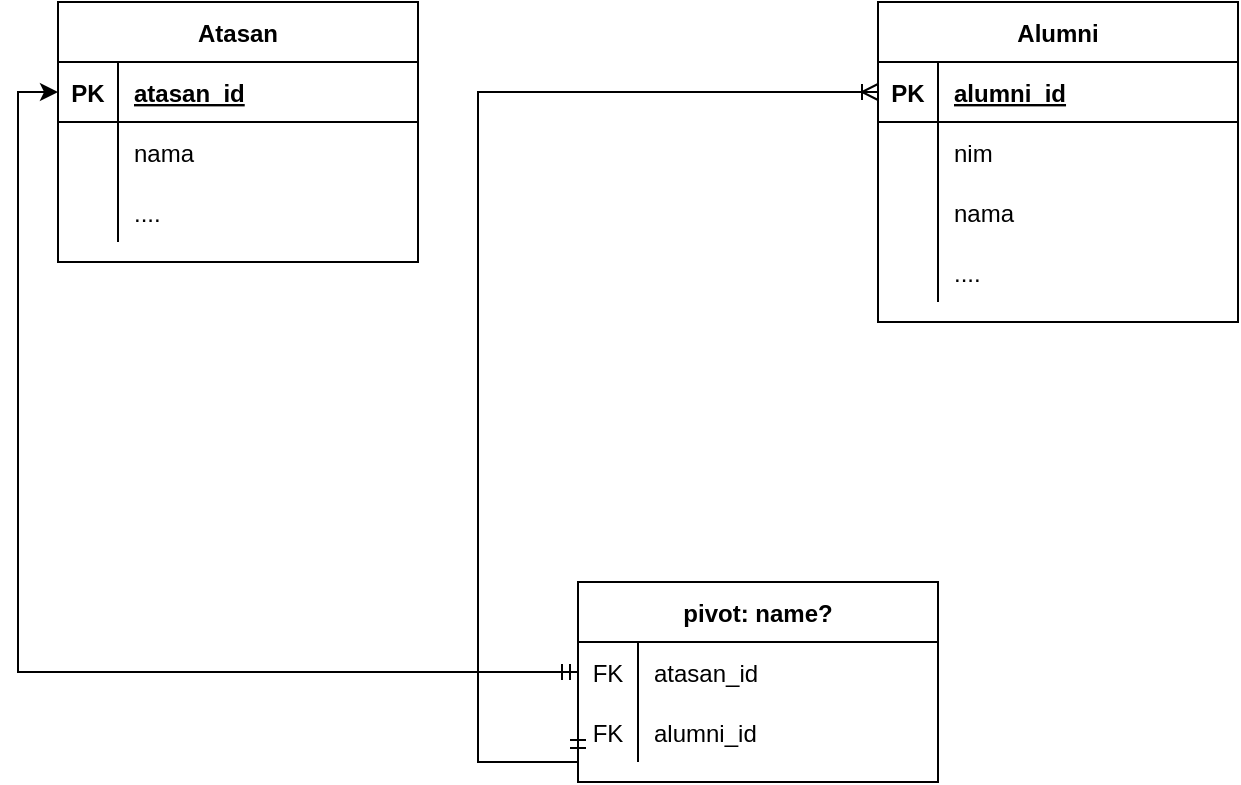 <mxfile version="14.8.6" type="device"><diagram id="R2lEEEUBdFMjLlhIrx00" name="Page-1"><mxGraphModel dx="1366" dy="774" grid="1" gridSize="10" guides="1" tooltips="1" connect="1" arrows="1" fold="1" page="1" pageScale="1" pageWidth="850" pageHeight="1100" math="0" shadow="0" extFonts="Permanent Marker^https://fonts.googleapis.com/css?family=Permanent+Marker"><root><mxCell id="0"/><mxCell id="1" parent="0"/><mxCell id="mQPRjmbNCx-0-on4MGUa-2" value="Atasan" style="shape=table;startSize=30;container=1;collapsible=1;childLayout=tableLayout;fixedRows=1;rowLines=0;fontStyle=1;align=center;resizeLast=1;" vertex="1" parent="1"><mxGeometry x="110" y="180" width="180" height="130" as="geometry"/></mxCell><mxCell id="mQPRjmbNCx-0-on4MGUa-3" value="" style="shape=partialRectangle;collapsible=0;dropTarget=0;pointerEvents=0;fillColor=none;top=0;left=0;bottom=1;right=0;points=[[0,0.5],[1,0.5]];portConstraint=eastwest;" vertex="1" parent="mQPRjmbNCx-0-on4MGUa-2"><mxGeometry y="30" width="180" height="30" as="geometry"/></mxCell><mxCell id="mQPRjmbNCx-0-on4MGUa-4" value="PK" style="shape=partialRectangle;connectable=0;fillColor=none;top=0;left=0;bottom=0;right=0;fontStyle=1;overflow=hidden;" vertex="1" parent="mQPRjmbNCx-0-on4MGUa-3"><mxGeometry width="30" height="30" as="geometry"/></mxCell><mxCell id="mQPRjmbNCx-0-on4MGUa-5" value="atasan_id" style="shape=partialRectangle;connectable=0;fillColor=none;top=0;left=0;bottom=0;right=0;align=left;spacingLeft=6;fontStyle=5;overflow=hidden;" vertex="1" parent="mQPRjmbNCx-0-on4MGUa-3"><mxGeometry x="30" width="150" height="30" as="geometry"/></mxCell><mxCell id="mQPRjmbNCx-0-on4MGUa-6" value="" style="shape=partialRectangle;collapsible=0;dropTarget=0;pointerEvents=0;fillColor=none;top=0;left=0;bottom=0;right=0;points=[[0,0.5],[1,0.5]];portConstraint=eastwest;" vertex="1" parent="mQPRjmbNCx-0-on4MGUa-2"><mxGeometry y="60" width="180" height="30" as="geometry"/></mxCell><mxCell id="mQPRjmbNCx-0-on4MGUa-7" value="" style="shape=partialRectangle;connectable=0;fillColor=none;top=0;left=0;bottom=0;right=0;editable=1;overflow=hidden;" vertex="1" parent="mQPRjmbNCx-0-on4MGUa-6"><mxGeometry width="30" height="30" as="geometry"/></mxCell><mxCell id="mQPRjmbNCx-0-on4MGUa-8" value="nama" style="shape=partialRectangle;connectable=0;fillColor=none;top=0;left=0;bottom=0;right=0;align=left;spacingLeft=6;overflow=hidden;" vertex="1" parent="mQPRjmbNCx-0-on4MGUa-6"><mxGeometry x="30" width="150" height="30" as="geometry"/></mxCell><mxCell id="mQPRjmbNCx-0-on4MGUa-9" value="" style="shape=partialRectangle;collapsible=0;dropTarget=0;pointerEvents=0;fillColor=none;top=0;left=0;bottom=0;right=0;points=[[0,0.5],[1,0.5]];portConstraint=eastwest;" vertex="1" parent="mQPRjmbNCx-0-on4MGUa-2"><mxGeometry y="90" width="180" height="30" as="geometry"/></mxCell><mxCell id="mQPRjmbNCx-0-on4MGUa-10" value="" style="shape=partialRectangle;connectable=0;fillColor=none;top=0;left=0;bottom=0;right=0;editable=1;overflow=hidden;" vertex="1" parent="mQPRjmbNCx-0-on4MGUa-9"><mxGeometry width="30" height="30" as="geometry"/></mxCell><mxCell id="mQPRjmbNCx-0-on4MGUa-11" value="...." style="shape=partialRectangle;connectable=0;fillColor=none;top=0;left=0;bottom=0;right=0;align=left;spacingLeft=6;overflow=hidden;" vertex="1" parent="mQPRjmbNCx-0-on4MGUa-9"><mxGeometry x="30" width="150" height="30" as="geometry"/></mxCell><mxCell id="mQPRjmbNCx-0-on4MGUa-15" value="Alumni" style="shape=table;startSize=30;container=1;collapsible=1;childLayout=tableLayout;fixedRows=1;rowLines=0;fontStyle=1;align=center;resizeLast=1;" vertex="1" parent="1"><mxGeometry x="520" y="180" width="180" height="160" as="geometry"/></mxCell><mxCell id="mQPRjmbNCx-0-on4MGUa-16" value="" style="shape=partialRectangle;collapsible=0;dropTarget=0;pointerEvents=0;fillColor=none;top=0;left=0;bottom=1;right=0;points=[[0,0.5],[1,0.5]];portConstraint=eastwest;" vertex="1" parent="mQPRjmbNCx-0-on4MGUa-15"><mxGeometry y="30" width="180" height="30" as="geometry"/></mxCell><mxCell id="mQPRjmbNCx-0-on4MGUa-17" value="PK" style="shape=partialRectangle;connectable=0;fillColor=none;top=0;left=0;bottom=0;right=0;fontStyle=1;overflow=hidden;" vertex="1" parent="mQPRjmbNCx-0-on4MGUa-16"><mxGeometry width="30" height="30" as="geometry"/></mxCell><mxCell id="mQPRjmbNCx-0-on4MGUa-18" value="alumni_id" style="shape=partialRectangle;connectable=0;fillColor=none;top=0;left=0;bottom=0;right=0;align=left;spacingLeft=6;fontStyle=5;overflow=hidden;" vertex="1" parent="mQPRjmbNCx-0-on4MGUa-16"><mxGeometry x="30" width="150" height="30" as="geometry"/></mxCell><mxCell id="mQPRjmbNCx-0-on4MGUa-19" value="" style="shape=partialRectangle;collapsible=0;dropTarget=0;pointerEvents=0;fillColor=none;top=0;left=0;bottom=0;right=0;points=[[0,0.5],[1,0.5]];portConstraint=eastwest;" vertex="1" parent="mQPRjmbNCx-0-on4MGUa-15"><mxGeometry y="60" width="180" height="30" as="geometry"/></mxCell><mxCell id="mQPRjmbNCx-0-on4MGUa-20" value="" style="shape=partialRectangle;connectable=0;fillColor=none;top=0;left=0;bottom=0;right=0;editable=1;overflow=hidden;" vertex="1" parent="mQPRjmbNCx-0-on4MGUa-19"><mxGeometry width="30" height="30" as="geometry"/></mxCell><mxCell id="mQPRjmbNCx-0-on4MGUa-21" value="nim" style="shape=partialRectangle;connectable=0;fillColor=none;top=0;left=0;bottom=0;right=0;align=left;spacingLeft=6;overflow=hidden;" vertex="1" parent="mQPRjmbNCx-0-on4MGUa-19"><mxGeometry x="30" width="150" height="30" as="geometry"/></mxCell><mxCell id="mQPRjmbNCx-0-on4MGUa-22" value="" style="shape=partialRectangle;collapsible=0;dropTarget=0;pointerEvents=0;fillColor=none;top=0;left=0;bottom=0;right=0;points=[[0,0.5],[1,0.5]];portConstraint=eastwest;" vertex="1" parent="mQPRjmbNCx-0-on4MGUa-15"><mxGeometry y="90" width="180" height="30" as="geometry"/></mxCell><mxCell id="mQPRjmbNCx-0-on4MGUa-23" value="" style="shape=partialRectangle;connectable=0;fillColor=none;top=0;left=0;bottom=0;right=0;editable=1;overflow=hidden;" vertex="1" parent="mQPRjmbNCx-0-on4MGUa-22"><mxGeometry width="30" height="30" as="geometry"/></mxCell><mxCell id="mQPRjmbNCx-0-on4MGUa-24" value="nama" style="shape=partialRectangle;connectable=0;fillColor=none;top=0;left=0;bottom=0;right=0;align=left;spacingLeft=6;overflow=hidden;" vertex="1" parent="mQPRjmbNCx-0-on4MGUa-22"><mxGeometry x="30" width="150" height="30" as="geometry"/></mxCell><mxCell id="mQPRjmbNCx-0-on4MGUa-25" value="" style="shape=partialRectangle;collapsible=0;dropTarget=0;pointerEvents=0;fillColor=none;top=0;left=0;bottom=0;right=0;points=[[0,0.5],[1,0.5]];portConstraint=eastwest;" vertex="1" parent="mQPRjmbNCx-0-on4MGUa-15"><mxGeometry y="120" width="180" height="30" as="geometry"/></mxCell><mxCell id="mQPRjmbNCx-0-on4MGUa-26" value="" style="shape=partialRectangle;connectable=0;fillColor=none;top=0;left=0;bottom=0;right=0;editable=1;overflow=hidden;" vertex="1" parent="mQPRjmbNCx-0-on4MGUa-25"><mxGeometry width="30" height="30" as="geometry"/></mxCell><mxCell id="mQPRjmbNCx-0-on4MGUa-27" value="...." style="shape=partialRectangle;connectable=0;fillColor=none;top=0;left=0;bottom=0;right=0;align=left;spacingLeft=6;overflow=hidden;" vertex="1" parent="mQPRjmbNCx-0-on4MGUa-25"><mxGeometry x="30" width="150" height="30" as="geometry"/></mxCell><mxCell id="mQPRjmbNCx-0-on4MGUa-28" value="pivot: name?" style="shape=table;startSize=30;container=1;collapsible=1;childLayout=tableLayout;fixedRows=1;rowLines=0;fontStyle=1;align=center;resizeLast=1;" vertex="1" parent="1"><mxGeometry x="370" y="470" width="180" height="100" as="geometry"/></mxCell><mxCell id="mQPRjmbNCx-0-on4MGUa-41" value="" style="shape=partialRectangle;collapsible=0;dropTarget=0;pointerEvents=0;fillColor=none;top=0;left=0;bottom=0;right=0;points=[[0,0.5],[1,0.5]];portConstraint=eastwest;" vertex="1" parent="mQPRjmbNCx-0-on4MGUa-28"><mxGeometry y="30" width="180" height="30" as="geometry"/></mxCell><mxCell id="mQPRjmbNCx-0-on4MGUa-42" value="FK" style="shape=partialRectangle;connectable=0;fillColor=none;top=0;left=0;bottom=0;right=0;fontStyle=0;overflow=hidden;" vertex="1" parent="mQPRjmbNCx-0-on4MGUa-41"><mxGeometry width="30" height="30" as="geometry"/></mxCell><mxCell id="mQPRjmbNCx-0-on4MGUa-43" value="atasan_id" style="shape=partialRectangle;connectable=0;fillColor=none;top=0;left=0;bottom=0;right=0;align=left;spacingLeft=6;fontStyle=0;overflow=hidden;" vertex="1" parent="mQPRjmbNCx-0-on4MGUa-41"><mxGeometry x="30" width="150" height="30" as="geometry"/></mxCell><mxCell id="mQPRjmbNCx-0-on4MGUa-44" value="" style="shape=partialRectangle;collapsible=0;dropTarget=0;pointerEvents=0;fillColor=none;top=0;left=0;bottom=0;right=0;points=[[0,0.5],[1,0.5]];portConstraint=eastwest;" vertex="1" parent="mQPRjmbNCx-0-on4MGUa-28"><mxGeometry y="60" width="180" height="30" as="geometry"/></mxCell><mxCell id="mQPRjmbNCx-0-on4MGUa-45" value="FK" style="shape=partialRectangle;connectable=0;fillColor=none;top=0;left=0;bottom=0;right=0;fontStyle=0;overflow=hidden;" vertex="1" parent="mQPRjmbNCx-0-on4MGUa-44"><mxGeometry width="30" height="30" as="geometry"/></mxCell><mxCell id="mQPRjmbNCx-0-on4MGUa-46" value="alumni_id" style="shape=partialRectangle;connectable=0;fillColor=none;top=0;left=0;bottom=0;right=0;align=left;spacingLeft=6;fontStyle=0;overflow=hidden;" vertex="1" parent="mQPRjmbNCx-0-on4MGUa-44"><mxGeometry x="30" width="150" height="30" as="geometry"/></mxCell><mxCell id="mQPRjmbNCx-0-on4MGUa-48" style="edgeStyle=orthogonalEdgeStyle;orthogonalLoop=1;jettySize=auto;html=1;exitX=0;exitY=0.5;exitDx=0;exitDy=0;entryX=0;entryY=0.5;entryDx=0;entryDy=0;rounded=0;startArrow=ERmandOne;startFill=0;endArrow=ERoneToMany;endFill=0;" edge="1" parent="1" source="mQPRjmbNCx-0-on4MGUa-44" target="mQPRjmbNCx-0-on4MGUa-16"><mxGeometry relative="1" as="geometry"><Array as="points"><mxPoint x="370" y="560"/><mxPoint x="320" y="560"/><mxPoint x="320" y="225"/></Array></mxGeometry></mxCell><mxCell id="mQPRjmbNCx-0-on4MGUa-49" style="edgeStyle=orthogonalEdgeStyle;rounded=0;orthogonalLoop=1;jettySize=auto;html=1;exitX=0;exitY=0.5;exitDx=0;exitDy=0;entryX=0;entryY=0.5;entryDx=0;entryDy=0;startArrow=ERmandOne;startFill=0;" edge="1" parent="1" source="mQPRjmbNCx-0-on4MGUa-41" target="mQPRjmbNCx-0-on4MGUa-3"><mxGeometry relative="1" as="geometry"/></mxCell></root></mxGraphModel></diagram></mxfile>